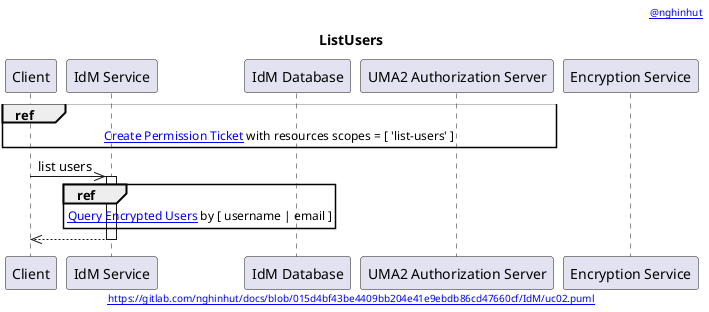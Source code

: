 @startuml
'-----START auto generated metadata please keep comment here to allow auto update-----
'-----DON'T EDIT THIS SECTION, INSTEAD RE-RUN prebuild.sh TO UPDATE-----
header [[https://www.nghinhut.dev?from=http%5C%3A%5C%2F%5C%2Fwww%5C.plantuml%5C.com%5C%2Fplantuml%5C%2Fproxy%3Ffmt%3Dsvg%5C%26src%3Dhttps%5C%3A%5C%2F%5C%2Fgitlab%5C.com%5C%2Fnghinhut%5C%2Fdocs%5C%2Fraw%5C%2F015d4bf43be4409bb204e41e9ebdb86cd47660cf%5C%2FIdM%5C%2Fuc02%5C.puml%0A @nghinhut]]
footer [[http://www.plantuml.com/plantuml/proxy?fmt=svg&src=https://gitlab.com/nghinhut/docs/raw/015d4bf43be4409bb204e41e9ebdb86cd47660cf/IdM/uc02.puml https://gitlab.com/nghinhut/docs/blob/015d4bf43be4409bb204e41e9ebdb86cd47660cf/IdM/uc02.puml]]
'-----END auto generated metadata please keep comment here to allow auto update-----
title ListUsers
!$REPO_URL = "https://gitlab.com/nghinhut/docs/raw/master/IdM"
!$PLANTUML_PROXY_URL = "http://www.plantuml.com/plantuml/proxy"
!$BASE_URL = $PLANTUML_PROXY_URL + "?fmt=svg&src=" + $REPO_URL

participant "Client" as client
participant "IdM Service" as idm
participant "IdM Database" as db
participant "UMA2 Authorization Server" as as
participant "Encryption Service" as es

ref over client, idm, as
    [[$BASE_URL/create-permission-ticket.function.puml{} Create Permission Ticket]] with resources scopes = [ 'list-users' ]
end

client ->> idm : list users
activate idm
    ref over idm
        [[$BASE_URL/query-encrypted-users.function.puml Query Encrypted Users]] by [ username | email ]
    end
    client <<-- idm
deactivate idm

@enduml
